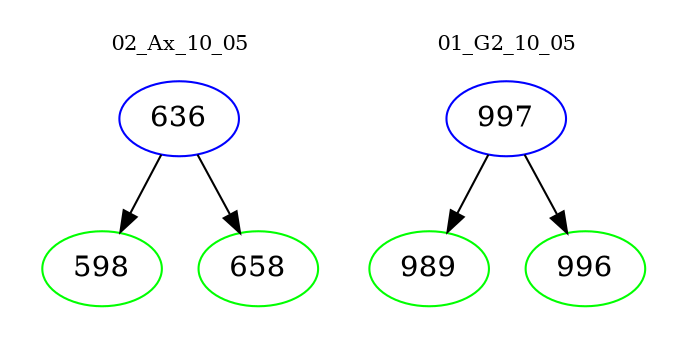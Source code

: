 digraph{
subgraph cluster_0 {
color = white
label = "02_Ax_10_05";
fontsize=10;
T0_636 [label="636", color="blue"]
T0_636 -> T0_598 [color="black"]
T0_598 [label="598", color="green"]
T0_636 -> T0_658 [color="black"]
T0_658 [label="658", color="green"]
}
subgraph cluster_1 {
color = white
label = "01_G2_10_05";
fontsize=10;
T1_997 [label="997", color="blue"]
T1_997 -> T1_989 [color="black"]
T1_989 [label="989", color="green"]
T1_997 -> T1_996 [color="black"]
T1_996 [label="996", color="green"]
}
}
